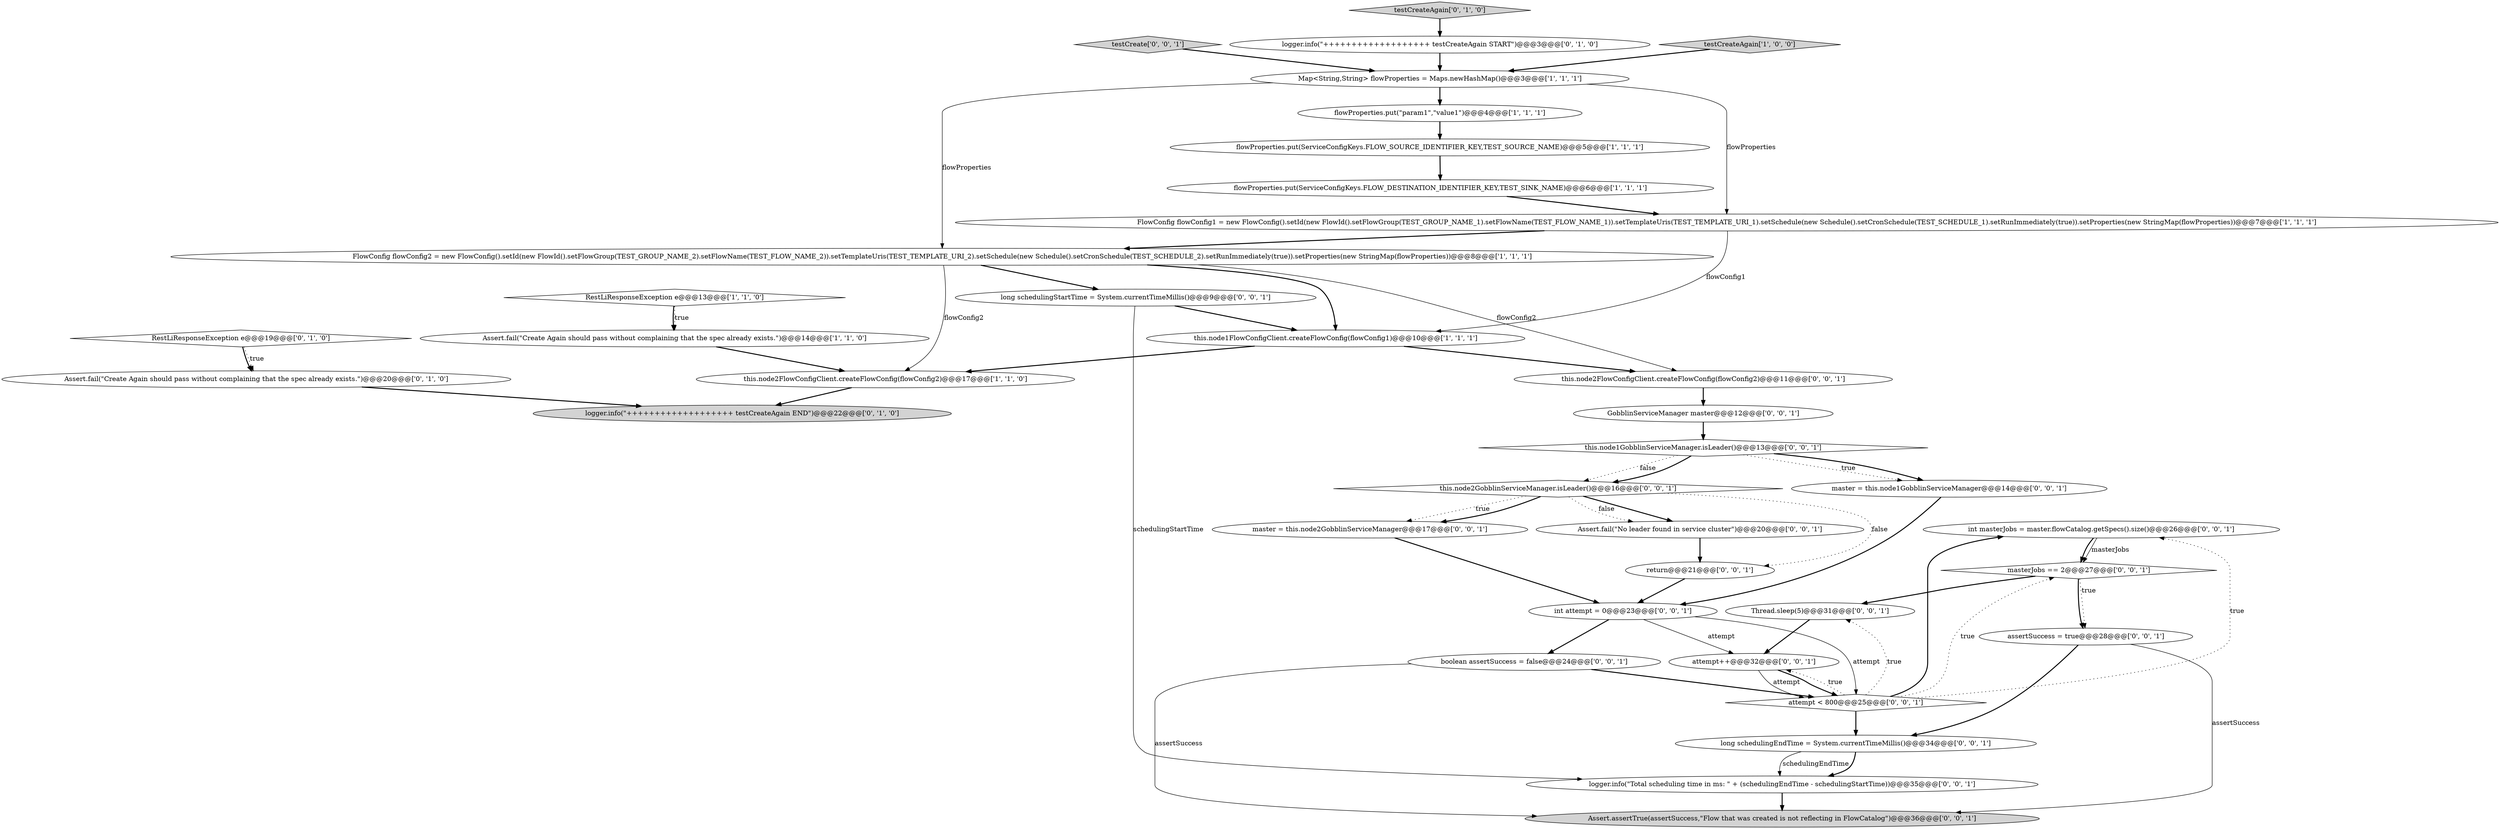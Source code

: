 digraph {
20 [style = filled, label = "int masterJobs = master.flowCatalog.getSpecs().size()@@@26@@@['0', '0', '1']", fillcolor = white, shape = ellipse image = "AAA0AAABBB3BBB"];
22 [style = filled, label = "Assert.fail(\"No leader found in service cluster\")@@@20@@@['0', '0', '1']", fillcolor = white, shape = ellipse image = "AAA0AAABBB3BBB"];
33 [style = filled, label = "int attempt = 0@@@23@@@['0', '0', '1']", fillcolor = white, shape = ellipse image = "AAA0AAABBB3BBB"];
9 [style = filled, label = "Map<String,String> flowProperties = Maps.newHashMap()@@@3@@@['1', '1', '1']", fillcolor = white, shape = ellipse image = "AAA0AAABBB1BBB"];
12 [style = filled, label = "Assert.fail(\"Create Again should pass without complaining that the spec already exists.\")@@@20@@@['0', '1', '0']", fillcolor = white, shape = ellipse image = "AAA0AAABBB2BBB"];
13 [style = filled, label = "logger.info(\"+++++++++++++++++++ testCreateAgain END\")@@@22@@@['0', '1', '0']", fillcolor = lightgray, shape = ellipse image = "AAA1AAABBB2BBB"];
11 [style = filled, label = "RestLiResponseException e@@@19@@@['0', '1', '0']", fillcolor = white, shape = diamond image = "AAA0AAABBB2BBB"];
24 [style = filled, label = "Assert.assertTrue(assertSuccess,\"Flow that was created is not reflecting in FlowCatalog\")@@@36@@@['0', '0', '1']", fillcolor = lightgray, shape = ellipse image = "AAA0AAABBB3BBB"];
30 [style = filled, label = "Thread.sleep(5)@@@31@@@['0', '0', '1']", fillcolor = white, shape = ellipse image = "AAA0AAABBB3BBB"];
29 [style = filled, label = "master = this.node2GobblinServiceManager@@@17@@@['0', '0', '1']", fillcolor = white, shape = ellipse image = "AAA0AAABBB3BBB"];
16 [style = filled, label = "boolean assertSuccess = false@@@24@@@['0', '0', '1']", fillcolor = white, shape = ellipse image = "AAA0AAABBB3BBB"];
7 [style = filled, label = "FlowConfig flowConfig2 = new FlowConfig().setId(new FlowId().setFlowGroup(TEST_GROUP_NAME_2).setFlowName(TEST_FLOW_NAME_2)).setTemplateUris(TEST_TEMPLATE_URI_2).setSchedule(new Schedule().setCronSchedule(TEST_SCHEDULE_2).setRunImmediately(true)).setProperties(new StringMap(flowProperties))@@@8@@@['1', '1', '1']", fillcolor = white, shape = ellipse image = "AAA0AAABBB1BBB"];
18 [style = filled, label = "this.node2FlowConfigClient.createFlowConfig(flowConfig2)@@@11@@@['0', '0', '1']", fillcolor = white, shape = ellipse image = "AAA0AAABBB3BBB"];
28 [style = filled, label = "this.node2GobblinServiceManager.isLeader()@@@16@@@['0', '0', '1']", fillcolor = white, shape = diamond image = "AAA0AAABBB3BBB"];
3 [style = filled, label = "flowProperties.put(\"param1\",\"value1\")@@@4@@@['1', '1', '1']", fillcolor = white, shape = ellipse image = "AAA0AAABBB1BBB"];
6 [style = filled, label = "this.node2FlowConfigClient.createFlowConfig(flowConfig2)@@@17@@@['1', '1', '0']", fillcolor = white, shape = ellipse image = "AAA0AAABBB1BBB"];
8 [style = filled, label = "flowProperties.put(ServiceConfigKeys.FLOW_DESTINATION_IDENTIFIER_KEY,TEST_SINK_NAME)@@@6@@@['1', '1', '1']", fillcolor = white, shape = ellipse image = "AAA0AAABBB1BBB"];
19 [style = filled, label = "long schedulingStartTime = System.currentTimeMillis()@@@9@@@['0', '0', '1']", fillcolor = white, shape = ellipse image = "AAA0AAABBB3BBB"];
14 [style = filled, label = "testCreateAgain['0', '1', '0']", fillcolor = lightgray, shape = diamond image = "AAA0AAABBB2BBB"];
1 [style = filled, label = "FlowConfig flowConfig1 = new FlowConfig().setId(new FlowId().setFlowGroup(TEST_GROUP_NAME_1).setFlowName(TEST_FLOW_NAME_1)).setTemplateUris(TEST_TEMPLATE_URI_1).setSchedule(new Schedule().setCronSchedule(TEST_SCHEDULE_1).setRunImmediately(true)).setProperties(new StringMap(flowProperties))@@@7@@@['1', '1', '1']", fillcolor = white, shape = ellipse image = "AAA0AAABBB1BBB"];
27 [style = filled, label = "long schedulingEndTime = System.currentTimeMillis()@@@34@@@['0', '0', '1']", fillcolor = white, shape = ellipse image = "AAA0AAABBB3BBB"];
35 [style = filled, label = "testCreate['0', '0', '1']", fillcolor = lightgray, shape = diamond image = "AAA0AAABBB3BBB"];
0 [style = filled, label = "RestLiResponseException e@@@13@@@['1', '1', '0']", fillcolor = white, shape = diamond image = "AAA0AAABBB1BBB"];
26 [style = filled, label = "assertSuccess = true@@@28@@@['0', '0', '1']", fillcolor = white, shape = ellipse image = "AAA0AAABBB3BBB"];
34 [style = filled, label = "masterJobs == 2@@@27@@@['0', '0', '1']", fillcolor = white, shape = diamond image = "AAA0AAABBB3BBB"];
21 [style = filled, label = "logger.info(\"Total scheduling time in ms: \" + (schedulingEndTime - schedulingStartTime))@@@35@@@['0', '0', '1']", fillcolor = white, shape = ellipse image = "AAA0AAABBB3BBB"];
10 [style = filled, label = "this.node1FlowConfigClient.createFlowConfig(flowConfig1)@@@10@@@['1', '1', '1']", fillcolor = white, shape = ellipse image = "AAA0AAABBB1BBB"];
4 [style = filled, label = "Assert.fail(\"Create Again should pass without complaining that the spec already exists.\")@@@14@@@['1', '1', '0']", fillcolor = white, shape = ellipse image = "AAA0AAABBB1BBB"];
17 [style = filled, label = "attempt++@@@32@@@['0', '0', '1']", fillcolor = white, shape = ellipse image = "AAA0AAABBB3BBB"];
15 [style = filled, label = "logger.info(\"+++++++++++++++++++ testCreateAgain START\")@@@3@@@['0', '1', '0']", fillcolor = white, shape = ellipse image = "AAA1AAABBB2BBB"];
31 [style = filled, label = "master = this.node1GobblinServiceManager@@@14@@@['0', '0', '1']", fillcolor = white, shape = ellipse image = "AAA0AAABBB3BBB"];
32 [style = filled, label = "this.node1GobblinServiceManager.isLeader()@@@13@@@['0', '0', '1']", fillcolor = white, shape = diamond image = "AAA0AAABBB3BBB"];
36 [style = filled, label = "GobblinServiceManager master@@@12@@@['0', '0', '1']", fillcolor = white, shape = ellipse image = "AAA0AAABBB3BBB"];
23 [style = filled, label = "return@@@21@@@['0', '0', '1']", fillcolor = white, shape = ellipse image = "AAA0AAABBB3BBB"];
2 [style = filled, label = "flowProperties.put(ServiceConfigKeys.FLOW_SOURCE_IDENTIFIER_KEY,TEST_SOURCE_NAME)@@@5@@@['1', '1', '1']", fillcolor = white, shape = ellipse image = "AAA0AAABBB1BBB"];
5 [style = filled, label = "testCreateAgain['1', '0', '0']", fillcolor = lightgray, shape = diamond image = "AAA0AAABBB1BBB"];
25 [style = filled, label = "attempt < 800@@@25@@@['0', '0', '1']", fillcolor = white, shape = diamond image = "AAA0AAABBB3BBB"];
25->30 [style = dotted, label="true"];
4->6 [style = bold, label=""];
19->10 [style = bold, label=""];
0->4 [style = bold, label=""];
11->12 [style = bold, label=""];
15->9 [style = bold, label=""];
34->26 [style = dotted, label="true"];
10->6 [style = bold, label=""];
11->12 [style = dotted, label="true"];
3->2 [style = bold, label=""];
7->10 [style = bold, label=""];
16->25 [style = bold, label=""];
25->20 [style = bold, label=""];
16->24 [style = solid, label="assertSuccess"];
25->20 [style = dotted, label="true"];
9->3 [style = bold, label=""];
32->31 [style = dotted, label="true"];
23->33 [style = bold, label=""];
6->13 [style = bold, label=""];
7->6 [style = solid, label="flowConfig2"];
21->24 [style = bold, label=""];
5->9 [style = bold, label=""];
7->18 [style = solid, label="flowConfig2"];
28->23 [style = dotted, label="false"];
26->27 [style = bold, label=""];
25->17 [style = dotted, label="true"];
33->16 [style = bold, label=""];
2->8 [style = bold, label=""];
10->18 [style = bold, label=""];
12->13 [style = bold, label=""];
33->17 [style = solid, label="attempt"];
8->1 [style = bold, label=""];
28->22 [style = dotted, label="false"];
28->22 [style = bold, label=""];
32->28 [style = dotted, label="false"];
25->34 [style = dotted, label="true"];
33->25 [style = solid, label="attempt"];
17->25 [style = solid, label="attempt"];
32->31 [style = bold, label=""];
20->34 [style = solid, label="masterJobs"];
32->28 [style = bold, label=""];
9->7 [style = solid, label="flowProperties"];
26->24 [style = solid, label="assertSuccess"];
36->32 [style = bold, label=""];
9->1 [style = solid, label="flowProperties"];
19->21 [style = solid, label="schedulingStartTime"];
18->36 [style = bold, label=""];
7->19 [style = bold, label=""];
1->7 [style = bold, label=""];
22->23 [style = bold, label=""];
0->4 [style = dotted, label="true"];
25->27 [style = bold, label=""];
30->17 [style = bold, label=""];
31->33 [style = bold, label=""];
34->30 [style = bold, label=""];
14->15 [style = bold, label=""];
35->9 [style = bold, label=""];
34->26 [style = bold, label=""];
1->10 [style = solid, label="flowConfig1"];
29->33 [style = bold, label=""];
27->21 [style = solid, label="schedulingEndTime"];
28->29 [style = dotted, label="true"];
28->29 [style = bold, label=""];
17->25 [style = bold, label=""];
27->21 [style = bold, label=""];
20->34 [style = bold, label=""];
}
